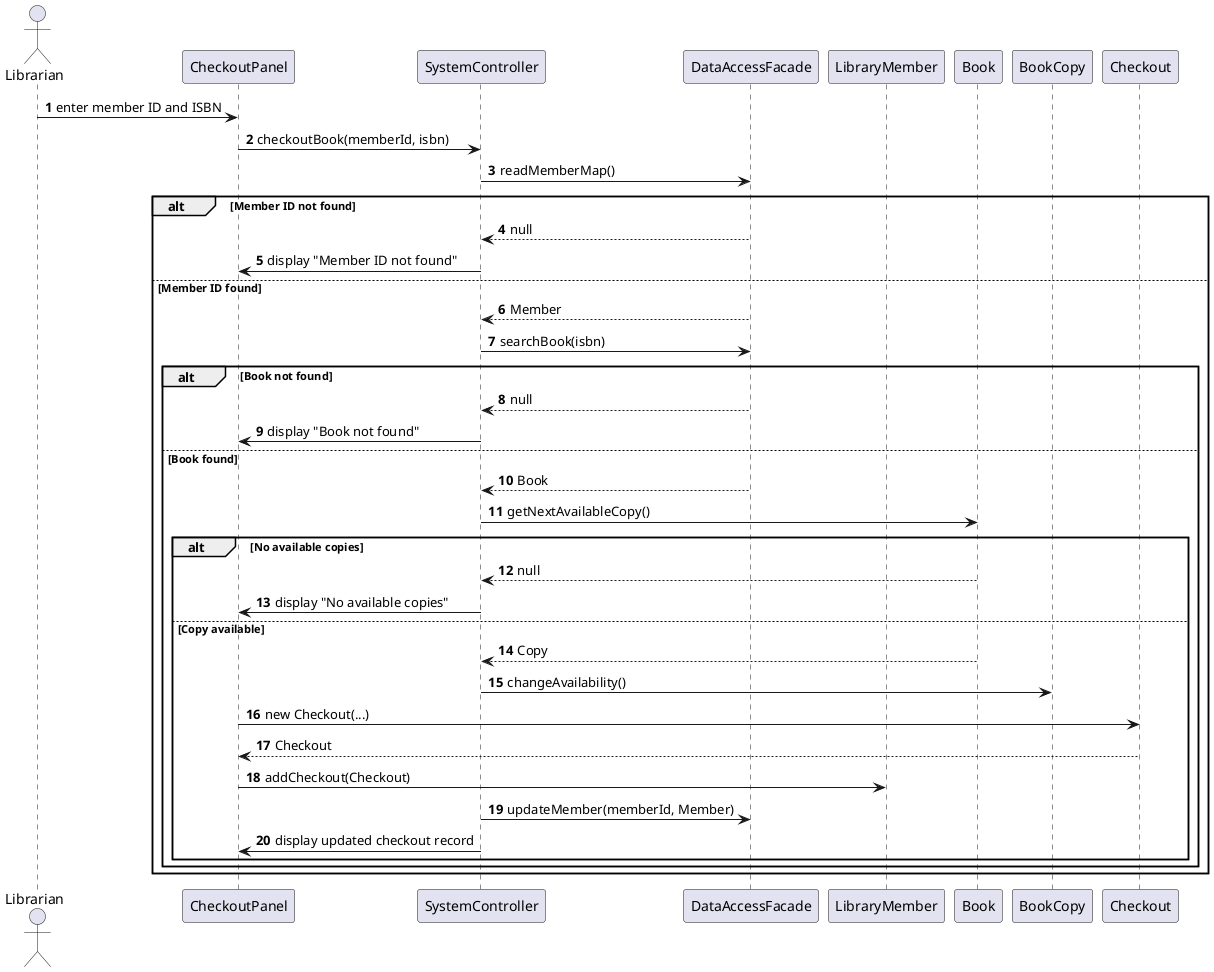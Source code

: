 @startuml
autonumber
actor Librarian

participant CheckoutPanel

participant SystemController

participant "DataAccessFacade" as DA

participant "LibraryMember" as Member

participant "Book" as Book

participant "BookCopy" as Copy

participant Checkout


Librarian -> CheckoutPanel: enter member ID and ISBN

CheckoutPanel -> SystemController: checkoutBook(memberId, isbn)

SystemController -> DA: readMemberMap()
alt Member ID not found
    DA --> SystemController: null
    SystemController -> CheckoutPanel: display "Member ID not found"
else Member ID found
    DA --> SystemController: Member
    SystemController -> DA: searchBook(isbn)
    alt Book not found
        DA --> SystemController: null
        SystemController -> CheckoutPanel: display "Book not found"
    else Book found
        DA --> SystemController: Book
        SystemController -> Book: getNextAvailableCopy()
        alt No available copies
            Book --> SystemController: null
            SystemController -> CheckoutPanel: display "No available copies"
        else Copy available
            Book --> SystemController: Copy
            SystemController -> Copy: changeAvailability()
            CheckoutPanel -> Checkout: new Checkout(...)
            Checkout --> CheckoutPanel: Checkout
            CheckoutPanel -> Member: addCheckout(Checkout)
            SystemController -> DA: updateMember(memberId, Member)
            SystemController -> CheckoutPanel: display updated checkout record
        end
    end
end

@enduml